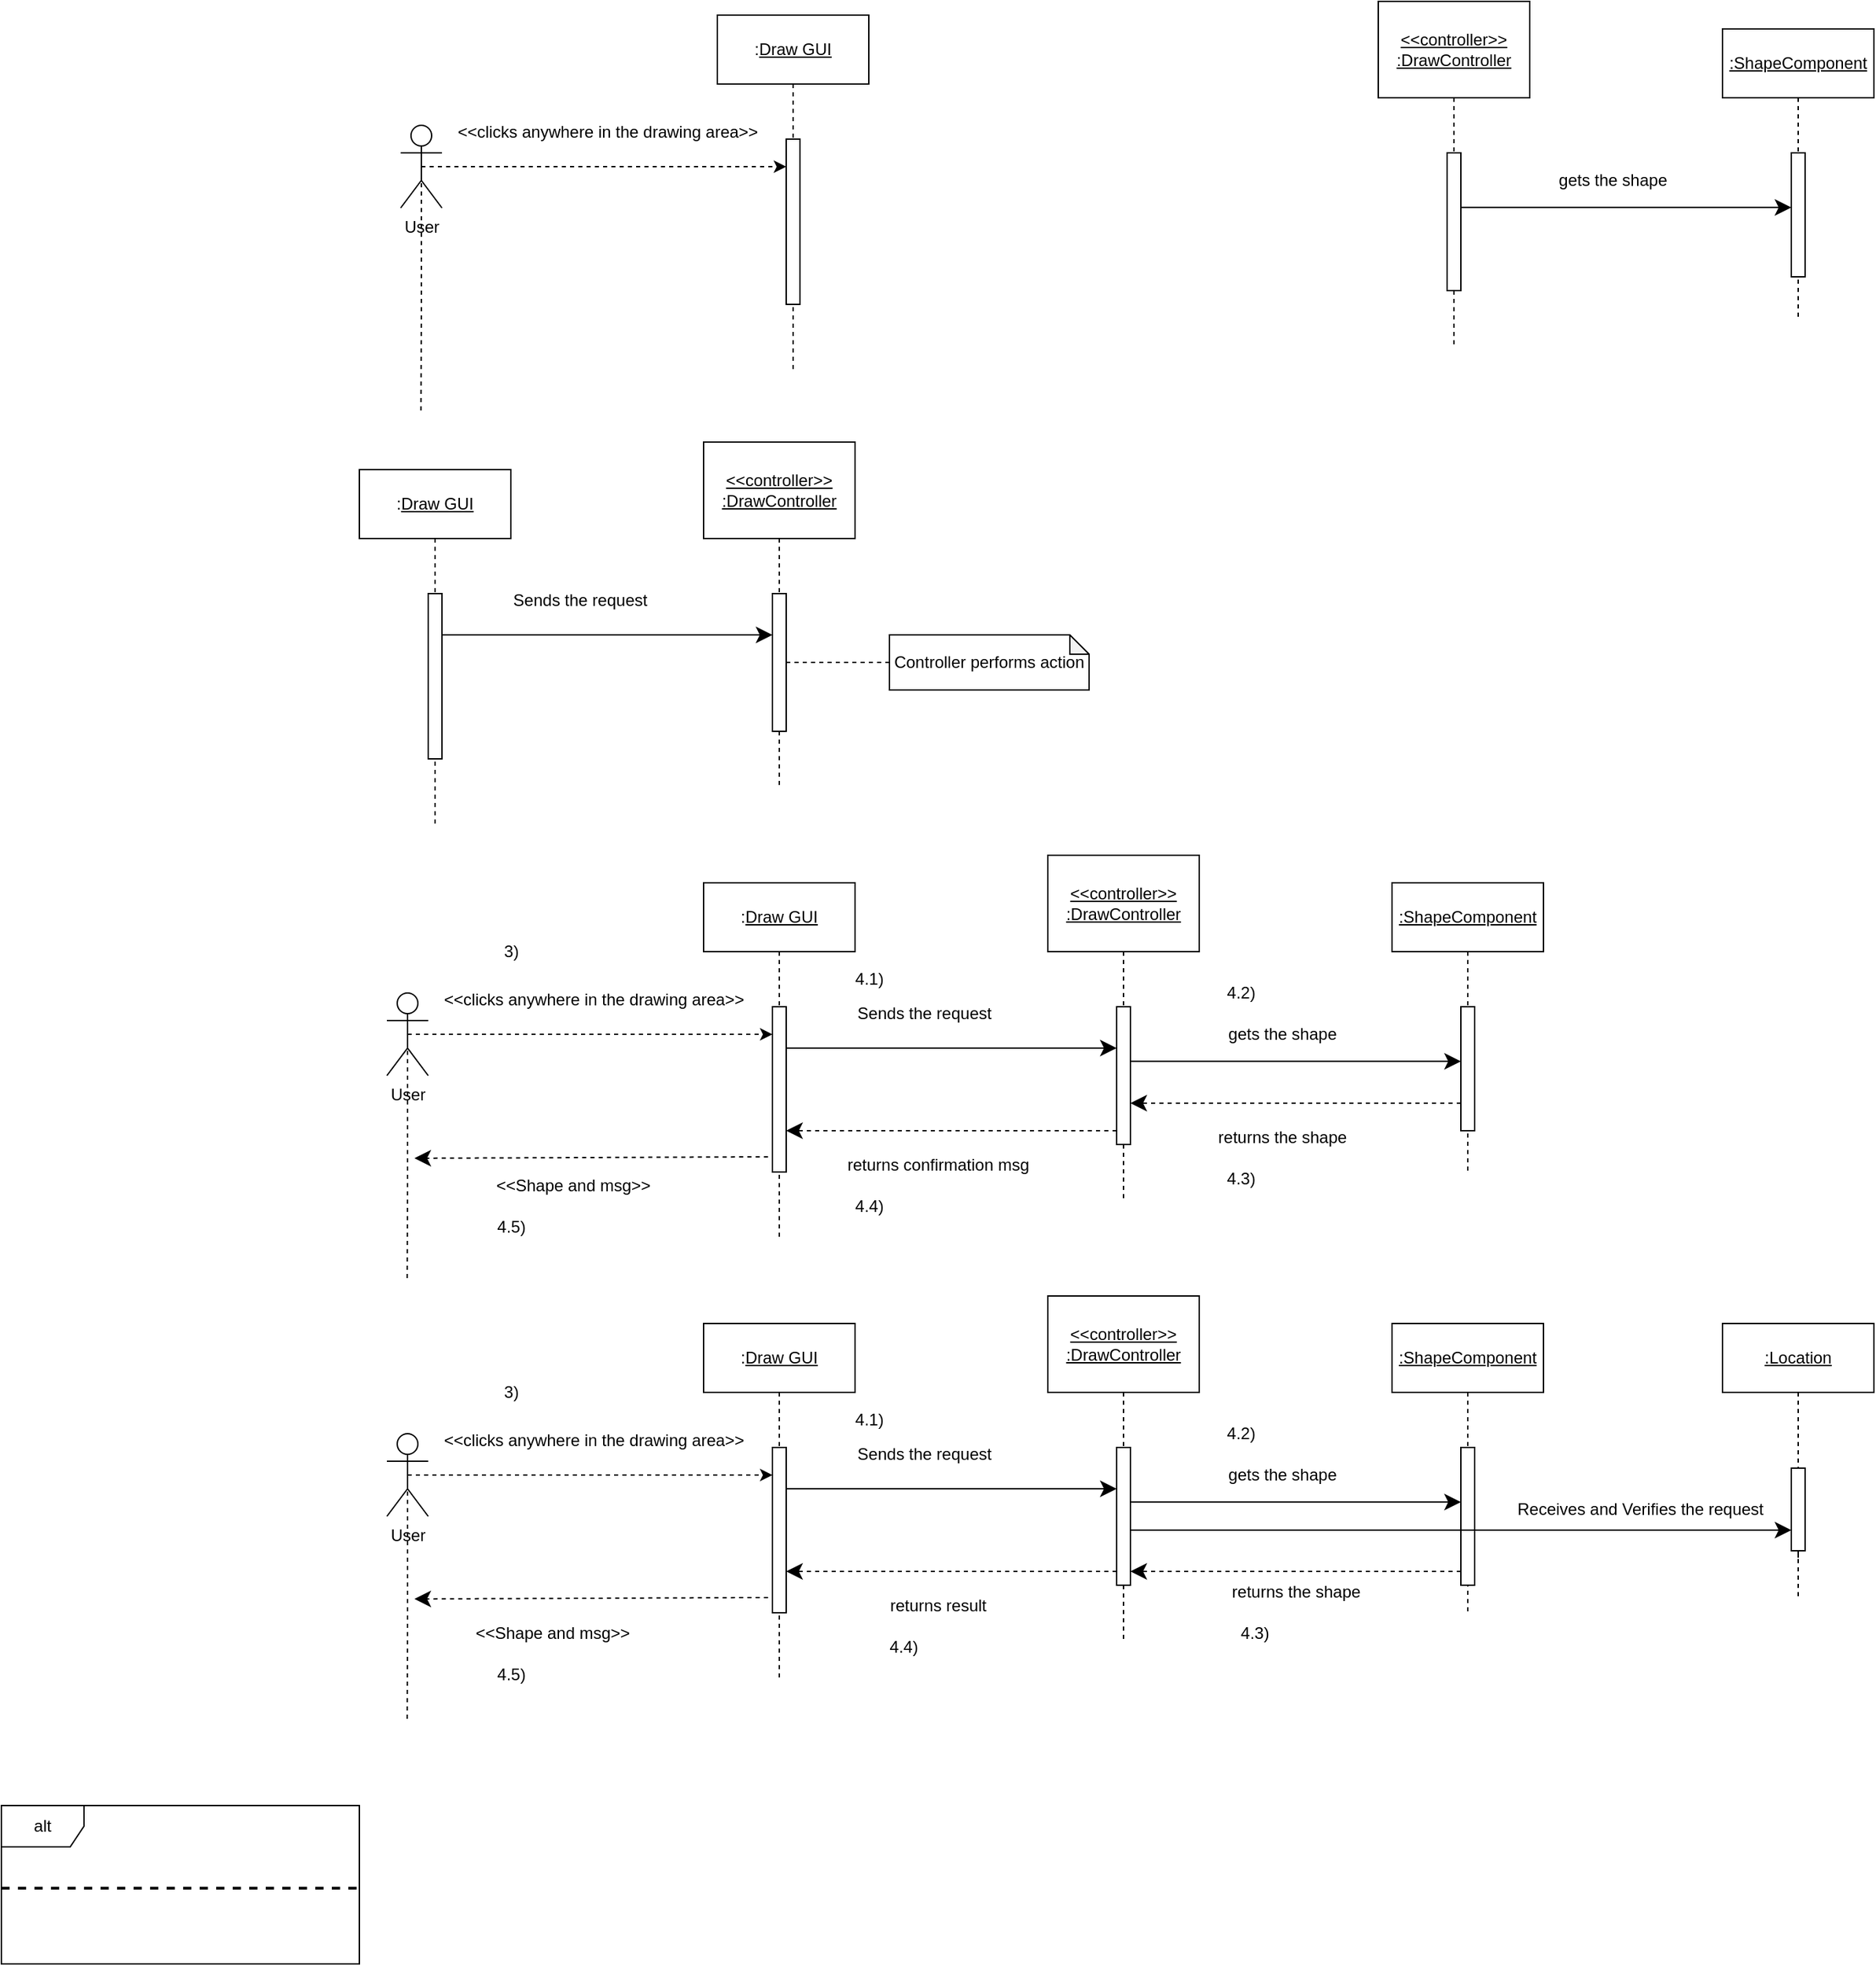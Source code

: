 <mxfile version="21.0.6" type="github">
  <diagram name="Page-1" id="wsJKUjP8j-dlg5KAnwWm">
    <mxGraphModel dx="2092" dy="1765" grid="1" gridSize="10" guides="1" tooltips="1" connect="1" arrows="1" fold="1" page="1" pageScale="1" pageWidth="850" pageHeight="1100" math="0" shadow="0">
      <root>
        <mxCell id="0" />
        <mxCell id="1" parent="0" />
        <mxCell id="RryeAwdu7izT9wX0_0Kk-24" style="edgeStyle=orthogonalEdgeStyle;rounded=0;orthogonalLoop=1;jettySize=auto;html=1;exitX=0.5;exitY=0.5;exitDx=0;exitDy=0;exitPerimeter=0;endArrow=none;endFill=0;dashed=1;" parent="1" source="RryeAwdu7izT9wX0_0Kk-1" edge="1">
          <mxGeometry relative="1" as="geometry">
            <mxPoint x="74.724" y="510" as="targetPoint" />
          </mxGeometry>
        </mxCell>
        <mxCell id="RryeAwdu7izT9wX0_0Kk-18" style="edgeStyle=orthogonalEdgeStyle;rounded=0;orthogonalLoop=1;jettySize=auto;html=1;exitX=0.5;exitY=1;exitDx=0;exitDy=0;endArrow=none;endFill=0;dashed=1;" parent="1" source="RryeAwdu7izT9wX0_0Kk-16" edge="1">
          <mxGeometry relative="1" as="geometry">
            <mxPoint x="845" y="430" as="targetPoint" />
          </mxGeometry>
        </mxCell>
        <mxCell id="RryeAwdu7izT9wX0_0Kk-13" style="edgeStyle=orthogonalEdgeStyle;rounded=0;orthogonalLoop=1;jettySize=auto;html=1;exitX=0.5;exitY=0.5;exitDx=0;exitDy=0;exitPerimeter=0;dashed=1;entryX=0;entryY=0.167;entryDx=0;entryDy=0;entryPerimeter=0;" parent="1" source="RryeAwdu7izT9wX0_0Kk-1" target="RryeAwdu7izT9wX0_0Kk-3" edge="1">
          <mxGeometry relative="1" as="geometry">
            <mxPoint x="330" y="330" as="targetPoint" />
          </mxGeometry>
        </mxCell>
        <mxCell id="RryeAwdu7izT9wX0_0Kk-1" value="User" style="shape=umlActor;verticalLabelPosition=bottom;verticalAlign=top;html=1;fontStyle=0" parent="1" vertex="1">
          <mxGeometry x="60" y="300" width="30" height="60" as="geometry" />
        </mxCell>
        <mxCell id="RryeAwdu7izT9wX0_0Kk-12" style="edgeStyle=orthogonalEdgeStyle;rounded=0;orthogonalLoop=1;jettySize=auto;html=1;exitX=0.5;exitY=1;exitDx=0;exitDy=0;dashed=1;endArrow=none;endFill=0;" parent="1" source="RryeAwdu7izT9wX0_0Kk-2" edge="1">
          <mxGeometry relative="1" as="geometry">
            <mxPoint x="345" y="480" as="targetPoint" />
          </mxGeometry>
        </mxCell>
        <mxCell id="RryeAwdu7izT9wX0_0Kk-2" value=":&lt;u&gt;Draw GUI&lt;/u&gt;" style="html=1;whiteSpace=wrap;" parent="1" vertex="1">
          <mxGeometry x="290" y="220" width="110" height="50" as="geometry" />
        </mxCell>
        <mxCell id="RryeAwdu7izT9wX0_0Kk-3" value="" style="html=1;points=[];perimeter=orthogonalPerimeter;outlineConnect=0;targetShapes=umlLifeline;portConstraint=eastwest;newEdgeStyle={&quot;edgeStyle&quot;:&quot;elbowEdgeStyle&quot;,&quot;elbow&quot;:&quot;vertical&quot;,&quot;curved&quot;:0,&quot;rounded&quot;:0};" parent="1" vertex="1">
          <mxGeometry x="340" y="310" width="10" height="120" as="geometry" />
        </mxCell>
        <mxCell id="RryeAwdu7izT9wX0_0Kk-9" value="" style="html=1;points=[];perimeter=orthogonalPerimeter;outlineConnect=0;targetShapes=umlLifeline;portConstraint=eastwest;newEdgeStyle={&quot;edgeStyle&quot;:&quot;elbowEdgeStyle&quot;,&quot;elbow&quot;:&quot;vertical&quot;,&quot;curved&quot;:0,&quot;rounded&quot;:0};" parent="1" vertex="1">
          <mxGeometry x="840" y="310" width="10" height="90" as="geometry" />
        </mxCell>
        <mxCell id="RryeAwdu7izT9wX0_0Kk-14" value="&amp;lt;&amp;lt;clicks anywhere in the drawing area&amp;gt;&amp;gt;" style="text;html=1;align=center;verticalAlign=middle;resizable=0;points=[];autosize=1;strokeColor=none;fillColor=none;" parent="1" vertex="1">
          <mxGeometry x="90" y="290" width="240" height="30" as="geometry" />
        </mxCell>
        <mxCell id="RryeAwdu7izT9wX0_0Kk-17" style="edgeStyle=orthogonalEdgeStyle;rounded=0;orthogonalLoop=1;jettySize=auto;html=1;exitX=0.5;exitY=1;exitDx=0;exitDy=0;endArrow=none;endFill=0;dashed=1;startArrow=none;" parent="1" source="RryeAwdu7izT9wX0_0Kk-10" edge="1">
          <mxGeometry relative="1" as="geometry">
            <mxPoint x="595" y="450" as="targetPoint" />
          </mxGeometry>
        </mxCell>
        <mxCell id="RryeAwdu7izT9wX0_0Kk-15" value="&lt;div&gt;&lt;u&gt;&amp;lt;&amp;lt;controller&amp;gt;&amp;gt;&lt;/u&gt;&lt;/div&gt;&lt;div&gt;&lt;u&gt;:DrawController&lt;/u&gt;&lt;/div&gt;" style="html=1;whiteSpace=wrap;" parent="1" vertex="1">
          <mxGeometry x="540" y="200" width="110" height="70" as="geometry" />
        </mxCell>
        <mxCell id="RryeAwdu7izT9wX0_0Kk-16" value="&lt;u&gt;:ShapeComponent&lt;/u&gt;" style="html=1;whiteSpace=wrap;" parent="1" vertex="1">
          <mxGeometry x="790" y="220" width="110" height="50" as="geometry" />
        </mxCell>
        <mxCell id="RryeAwdu7izT9wX0_0Kk-19" value="" style="edgeStyle=orthogonalEdgeStyle;rounded=0;orthogonalLoop=1;jettySize=auto;html=1;exitX=0.5;exitY=1;exitDx=0;exitDy=0;endArrow=none;endFill=0;dashed=1;" parent="1" source="RryeAwdu7izT9wX0_0Kk-15" target="RryeAwdu7izT9wX0_0Kk-10" edge="1">
          <mxGeometry relative="1" as="geometry">
            <mxPoint x="594.724" y="530" as="targetPoint" />
            <mxPoint x="595" y="270" as="sourcePoint" />
            <Array as="points">
              <mxPoint x="595" y="320" />
              <mxPoint x="595" y="320" />
            </Array>
          </mxGeometry>
        </mxCell>
        <mxCell id="RryeAwdu7izT9wX0_0Kk-10" value="" style="html=1;points=[];perimeter=orthogonalPerimeter;outlineConnect=0;targetShapes=umlLifeline;portConstraint=eastwest;newEdgeStyle={&quot;edgeStyle&quot;:&quot;elbowEdgeStyle&quot;,&quot;elbow&quot;:&quot;vertical&quot;,&quot;curved&quot;:0,&quot;rounded&quot;:0};" parent="1" vertex="1">
          <mxGeometry x="590" y="310" width="10" height="100" as="geometry" />
        </mxCell>
        <mxCell id="RryeAwdu7izT9wX0_0Kk-20" value="" style="endArrow=classic;endFill=1;endSize=9;html=1;rounded=0;" parent="1" target="RryeAwdu7izT9wX0_0Kk-10" edge="1">
          <mxGeometry width="160" relative="1" as="geometry">
            <mxPoint x="350" y="340" as="sourcePoint" />
            <mxPoint x="580" y="340" as="targetPoint" />
          </mxGeometry>
        </mxCell>
        <mxCell id="RryeAwdu7izT9wX0_0Kk-21" value="" style="endArrow=classic;endFill=1;endSize=9;html=1;rounded=0;" parent="1" edge="1">
          <mxGeometry width="160" relative="1" as="geometry">
            <mxPoint x="600" y="349.66" as="sourcePoint" />
            <mxPoint x="840" y="349.66" as="targetPoint" />
          </mxGeometry>
        </mxCell>
        <mxCell id="RryeAwdu7izT9wX0_0Kk-22" value="" style="endArrow=classic;endFill=1;endSize=9;html=1;rounded=0;dashed=1;" parent="1" edge="1">
          <mxGeometry width="160" relative="1" as="geometry">
            <mxPoint x="840" y="380" as="sourcePoint" />
            <mxPoint x="600" y="380" as="targetPoint" />
          </mxGeometry>
        </mxCell>
        <mxCell id="RryeAwdu7izT9wX0_0Kk-23" value="" style="endArrow=classic;endFill=1;endSize=9;html=1;rounded=0;dashed=1;" parent="1" edge="1">
          <mxGeometry width="160" relative="1" as="geometry">
            <mxPoint x="590" y="400" as="sourcePoint" />
            <mxPoint x="350" y="400" as="targetPoint" />
          </mxGeometry>
        </mxCell>
        <mxCell id="RryeAwdu7izT9wX0_0Kk-25" value="" style="endArrow=classic;endFill=1;endSize=9;html=1;rounded=0;dashed=1;exitX=-0.321;exitY=0.908;exitDx=0;exitDy=0;exitPerimeter=0;" parent="1" source="RryeAwdu7izT9wX0_0Kk-3" edge="1">
          <mxGeometry width="160" relative="1" as="geometry">
            <mxPoint x="330" y="420" as="sourcePoint" />
            <mxPoint x="80" y="420" as="targetPoint" />
          </mxGeometry>
        </mxCell>
        <mxCell id="RryeAwdu7izT9wX0_0Kk-26" value="&amp;lt;&amp;lt;Shape and msg&amp;gt;&amp;gt;" style="text;html=1;align=center;verticalAlign=middle;resizable=0;points=[];autosize=1;strokeColor=none;fillColor=none;" parent="1" vertex="1">
          <mxGeometry x="125" y="425" width="140" height="30" as="geometry" />
        </mxCell>
        <mxCell id="RryeAwdu7izT9wX0_0Kk-27" value="Sends the request" style="text;html=1;align=center;verticalAlign=middle;resizable=0;points=[];autosize=1;strokeColor=none;fillColor=none;" parent="1" vertex="1">
          <mxGeometry x="390" y="300" width="120" height="30" as="geometry" />
        </mxCell>
        <mxCell id="RryeAwdu7izT9wX0_0Kk-28" value="gets the shape" style="text;html=1;align=center;verticalAlign=middle;resizable=0;points=[];autosize=1;strokeColor=none;fillColor=none;" parent="1" vertex="1">
          <mxGeometry x="660" y="315" width="100" height="30" as="geometry" />
        </mxCell>
        <mxCell id="RryeAwdu7izT9wX0_0Kk-29" value="returns the shape" style="text;html=1;align=center;verticalAlign=middle;resizable=0;points=[];autosize=1;strokeColor=none;fillColor=none;" parent="1" vertex="1">
          <mxGeometry x="650" y="390" width="120" height="30" as="geometry" />
        </mxCell>
        <mxCell id="RryeAwdu7izT9wX0_0Kk-30" value="returns confirmation msg" style="text;html=1;align=center;verticalAlign=middle;resizable=0;points=[];autosize=1;strokeColor=none;fillColor=none;" parent="1" vertex="1">
          <mxGeometry x="380" y="410" width="160" height="30" as="geometry" />
        </mxCell>
        <mxCell id="RryeAwdu7izT9wX0_0Kk-31" style="edgeStyle=orthogonalEdgeStyle;rounded=0;orthogonalLoop=1;jettySize=auto;html=1;exitX=0.5;exitY=0.5;exitDx=0;exitDy=0;exitPerimeter=0;endArrow=none;endFill=0;dashed=1;" parent="1" source="RryeAwdu7izT9wX0_0Kk-33" edge="1">
          <mxGeometry relative="1" as="geometry">
            <mxPoint x="84.724" y="-120" as="targetPoint" />
          </mxGeometry>
        </mxCell>
        <mxCell id="RryeAwdu7izT9wX0_0Kk-32" style="edgeStyle=orthogonalEdgeStyle;rounded=0;orthogonalLoop=1;jettySize=auto;html=1;exitX=0.5;exitY=0.5;exitDx=0;exitDy=0;exitPerimeter=0;dashed=1;entryX=0;entryY=0.167;entryDx=0;entryDy=0;entryPerimeter=0;" parent="1" source="RryeAwdu7izT9wX0_0Kk-33" target="RryeAwdu7izT9wX0_0Kk-36" edge="1">
          <mxGeometry relative="1" as="geometry">
            <mxPoint x="340" y="-300" as="targetPoint" />
          </mxGeometry>
        </mxCell>
        <mxCell id="RryeAwdu7izT9wX0_0Kk-33" value="User" style="shape=umlActor;verticalLabelPosition=bottom;verticalAlign=top;html=1;fontStyle=0" parent="1" vertex="1">
          <mxGeometry x="70" y="-330" width="30" height="60" as="geometry" />
        </mxCell>
        <mxCell id="RryeAwdu7izT9wX0_0Kk-34" style="edgeStyle=orthogonalEdgeStyle;rounded=0;orthogonalLoop=1;jettySize=auto;html=1;exitX=0.5;exitY=1;exitDx=0;exitDy=0;dashed=1;endArrow=none;endFill=0;" parent="1" source="RryeAwdu7izT9wX0_0Kk-35" edge="1">
          <mxGeometry relative="1" as="geometry">
            <mxPoint x="355" y="-150" as="targetPoint" />
          </mxGeometry>
        </mxCell>
        <mxCell id="RryeAwdu7izT9wX0_0Kk-35" value=":&lt;u&gt;Draw GUI&lt;/u&gt;" style="html=1;whiteSpace=wrap;" parent="1" vertex="1">
          <mxGeometry x="300" y="-410" width="110" height="50" as="geometry" />
        </mxCell>
        <mxCell id="RryeAwdu7izT9wX0_0Kk-36" value="" style="html=1;points=[];perimeter=orthogonalPerimeter;outlineConnect=0;targetShapes=umlLifeline;portConstraint=eastwest;newEdgeStyle={&quot;edgeStyle&quot;:&quot;elbowEdgeStyle&quot;,&quot;elbow&quot;:&quot;vertical&quot;,&quot;curved&quot;:0,&quot;rounded&quot;:0};" parent="1" vertex="1">
          <mxGeometry x="350" y="-320" width="10" height="120" as="geometry" />
        </mxCell>
        <mxCell id="RryeAwdu7izT9wX0_0Kk-37" value="&amp;lt;&amp;lt;clicks anywhere in the drawing area&amp;gt;&amp;gt;" style="text;html=1;align=center;verticalAlign=middle;resizable=0;points=[];autosize=1;strokeColor=none;fillColor=none;" parent="1" vertex="1">
          <mxGeometry x="100" y="-340" width="240" height="30" as="geometry" />
        </mxCell>
        <mxCell id="RryeAwdu7izT9wX0_0Kk-40" style="edgeStyle=orthogonalEdgeStyle;rounded=0;orthogonalLoop=1;jettySize=auto;html=1;exitX=0.5;exitY=1;exitDx=0;exitDy=0;dashed=1;endArrow=none;endFill=0;" parent="1" source="RryeAwdu7izT9wX0_0Kk-41" edge="1">
          <mxGeometry relative="1" as="geometry">
            <mxPoint x="95" y="180" as="targetPoint" />
          </mxGeometry>
        </mxCell>
        <mxCell id="RryeAwdu7izT9wX0_0Kk-41" value=":&lt;u&gt;Draw GUI&lt;/u&gt;" style="html=1;whiteSpace=wrap;" parent="1" vertex="1">
          <mxGeometry x="40" y="-80" width="110" height="50" as="geometry" />
        </mxCell>
        <mxCell id="RryeAwdu7izT9wX0_0Kk-42" value="" style="html=1;points=[];perimeter=orthogonalPerimeter;outlineConnect=0;targetShapes=umlLifeline;portConstraint=eastwest;newEdgeStyle={&quot;edgeStyle&quot;:&quot;elbowEdgeStyle&quot;,&quot;elbow&quot;:&quot;vertical&quot;,&quot;curved&quot;:0,&quot;rounded&quot;:0};" parent="1" vertex="1">
          <mxGeometry x="90" y="10" width="10" height="120" as="geometry" />
        </mxCell>
        <mxCell id="RryeAwdu7izT9wX0_0Kk-43" style="edgeStyle=orthogonalEdgeStyle;rounded=0;orthogonalLoop=1;jettySize=auto;html=1;exitX=0.5;exitY=1;exitDx=0;exitDy=0;endArrow=none;endFill=0;dashed=1;startArrow=none;" parent="1" source="RryeAwdu7izT9wX0_0Kk-46" edge="1">
          <mxGeometry relative="1" as="geometry">
            <mxPoint x="345" y="150" as="targetPoint" />
          </mxGeometry>
        </mxCell>
        <mxCell id="RryeAwdu7izT9wX0_0Kk-44" value="&lt;div&gt;&lt;u&gt;&amp;lt;&amp;lt;controller&amp;gt;&amp;gt;&lt;/u&gt;&lt;/div&gt;&lt;div&gt;&lt;u&gt;:DrawController&lt;/u&gt;&lt;/div&gt;" style="html=1;whiteSpace=wrap;" parent="1" vertex="1">
          <mxGeometry x="290" y="-100" width="110" height="70" as="geometry" />
        </mxCell>
        <mxCell id="RryeAwdu7izT9wX0_0Kk-45" value="" style="edgeStyle=orthogonalEdgeStyle;rounded=0;orthogonalLoop=1;jettySize=auto;html=1;exitX=0.5;exitY=1;exitDx=0;exitDy=0;endArrow=none;endFill=0;dashed=1;" parent="1" source="RryeAwdu7izT9wX0_0Kk-44" target="RryeAwdu7izT9wX0_0Kk-46" edge="1">
          <mxGeometry relative="1" as="geometry">
            <mxPoint x="344.724" y="230" as="targetPoint" />
            <mxPoint x="345" y="-30" as="sourcePoint" />
            <Array as="points">
              <mxPoint x="345" y="20" />
              <mxPoint x="345" y="20" />
            </Array>
          </mxGeometry>
        </mxCell>
        <mxCell id="RryeAwdu7izT9wX0_0Kk-46" value="" style="html=1;points=[];perimeter=orthogonalPerimeter;outlineConnect=0;targetShapes=umlLifeline;portConstraint=eastwest;newEdgeStyle={&quot;edgeStyle&quot;:&quot;elbowEdgeStyle&quot;,&quot;elbow&quot;:&quot;vertical&quot;,&quot;curved&quot;:0,&quot;rounded&quot;:0};" parent="1" vertex="1">
          <mxGeometry x="340" y="10" width="10" height="100" as="geometry" />
        </mxCell>
        <mxCell id="RryeAwdu7izT9wX0_0Kk-47" value="" style="endArrow=classic;endFill=1;endSize=9;html=1;rounded=0;" parent="1" target="RryeAwdu7izT9wX0_0Kk-46" edge="1">
          <mxGeometry width="160" relative="1" as="geometry">
            <mxPoint x="100" y="40" as="sourcePoint" />
            <mxPoint x="330" y="40" as="targetPoint" />
          </mxGeometry>
        </mxCell>
        <mxCell id="RryeAwdu7izT9wX0_0Kk-49" value="Sends the request" style="text;html=1;align=center;verticalAlign=middle;resizable=0;points=[];autosize=1;strokeColor=none;fillColor=none;" parent="1" vertex="1">
          <mxGeometry x="140" width="120" height="30" as="geometry" />
        </mxCell>
        <mxCell id="RryeAwdu7izT9wX0_0Kk-52" style="edgeStyle=orthogonalEdgeStyle;rounded=0;orthogonalLoop=1;jettySize=auto;html=1;exitX=0;exitY=0.5;exitDx=0;exitDy=0;exitPerimeter=0;dashed=1;endArrow=none;endFill=0;" parent="1" source="RryeAwdu7izT9wX0_0Kk-51" target="RryeAwdu7izT9wX0_0Kk-46" edge="1">
          <mxGeometry relative="1" as="geometry" />
        </mxCell>
        <mxCell id="RryeAwdu7izT9wX0_0Kk-51" value="Controller performs action" style="shape=note;whiteSpace=wrap;html=1;backgroundOutline=1;darkOpacity=0.05;size=14;" parent="1" vertex="1">
          <mxGeometry x="425" y="40" width="145" height="40" as="geometry" />
        </mxCell>
        <mxCell id="r_VYVjSOU9-9LMy6m4NT-1" style="edgeStyle=orthogonalEdgeStyle;rounded=0;orthogonalLoop=1;jettySize=auto;html=1;exitX=0.5;exitY=1;exitDx=0;exitDy=0;endArrow=none;endFill=0;dashed=1;" edge="1" parent="1" source="r_VYVjSOU9-9LMy6m4NT-5">
          <mxGeometry relative="1" as="geometry">
            <mxPoint x="1085" y="-190" as="targetPoint" />
          </mxGeometry>
        </mxCell>
        <mxCell id="r_VYVjSOU9-9LMy6m4NT-2" value="" style="html=1;points=[];perimeter=orthogonalPerimeter;outlineConnect=0;targetShapes=umlLifeline;portConstraint=eastwest;newEdgeStyle={&quot;edgeStyle&quot;:&quot;elbowEdgeStyle&quot;,&quot;elbow&quot;:&quot;vertical&quot;,&quot;curved&quot;:0,&quot;rounded&quot;:0};" vertex="1" parent="1">
          <mxGeometry x="1080" y="-310" width="10" height="90" as="geometry" />
        </mxCell>
        <mxCell id="r_VYVjSOU9-9LMy6m4NT-3" style="edgeStyle=orthogonalEdgeStyle;rounded=0;orthogonalLoop=1;jettySize=auto;html=1;exitX=0.5;exitY=1;exitDx=0;exitDy=0;endArrow=none;endFill=0;dashed=1;startArrow=none;" edge="1" parent="1" source="r_VYVjSOU9-9LMy6m4NT-7">
          <mxGeometry relative="1" as="geometry">
            <mxPoint x="835" y="-170" as="targetPoint" />
          </mxGeometry>
        </mxCell>
        <mxCell id="r_VYVjSOU9-9LMy6m4NT-4" value="&lt;div&gt;&lt;u&gt;&amp;lt;&amp;lt;controller&amp;gt;&amp;gt;&lt;/u&gt;&lt;/div&gt;&lt;div&gt;&lt;u&gt;:DrawController&lt;/u&gt;&lt;/div&gt;" style="html=1;whiteSpace=wrap;" vertex="1" parent="1">
          <mxGeometry x="780" y="-420" width="110" height="70" as="geometry" />
        </mxCell>
        <mxCell id="r_VYVjSOU9-9LMy6m4NT-5" value="&lt;u&gt;:ShapeComponent&lt;/u&gt;" style="html=1;whiteSpace=wrap;" vertex="1" parent="1">
          <mxGeometry x="1030" y="-400" width="110" height="50" as="geometry" />
        </mxCell>
        <mxCell id="r_VYVjSOU9-9LMy6m4NT-6" value="" style="edgeStyle=orthogonalEdgeStyle;rounded=0;orthogonalLoop=1;jettySize=auto;html=1;exitX=0.5;exitY=1;exitDx=0;exitDy=0;endArrow=none;endFill=0;dashed=1;" edge="1" parent="1" source="r_VYVjSOU9-9LMy6m4NT-4" target="r_VYVjSOU9-9LMy6m4NT-7">
          <mxGeometry relative="1" as="geometry">
            <mxPoint x="834.724" y="-90" as="targetPoint" />
            <mxPoint x="835" y="-350" as="sourcePoint" />
            <Array as="points">
              <mxPoint x="835" y="-300" />
              <mxPoint x="835" y="-300" />
            </Array>
          </mxGeometry>
        </mxCell>
        <mxCell id="r_VYVjSOU9-9LMy6m4NT-7" value="" style="html=1;points=[];perimeter=orthogonalPerimeter;outlineConnect=0;targetShapes=umlLifeline;portConstraint=eastwest;newEdgeStyle={&quot;edgeStyle&quot;:&quot;elbowEdgeStyle&quot;,&quot;elbow&quot;:&quot;vertical&quot;,&quot;curved&quot;:0,&quot;rounded&quot;:0};" vertex="1" parent="1">
          <mxGeometry x="830" y="-310" width="10" height="100" as="geometry" />
        </mxCell>
        <mxCell id="r_VYVjSOU9-9LMy6m4NT-8" value="" style="endArrow=classic;endFill=1;endSize=9;html=1;rounded=0;" edge="1" parent="1">
          <mxGeometry width="160" relative="1" as="geometry">
            <mxPoint x="840" y="-270.34" as="sourcePoint" />
            <mxPoint x="1080" y="-270.34" as="targetPoint" />
          </mxGeometry>
        </mxCell>
        <mxCell id="r_VYVjSOU9-9LMy6m4NT-10" value="gets the shape" style="text;html=1;align=center;verticalAlign=middle;resizable=0;points=[];autosize=1;strokeColor=none;fillColor=none;" vertex="1" parent="1">
          <mxGeometry x="900" y="-305" width="100" height="30" as="geometry" />
        </mxCell>
        <mxCell id="r_VYVjSOU9-9LMy6m4NT-14" value="3)" style="text;html=1;align=center;verticalAlign=middle;resizable=0;points=[];autosize=1;strokeColor=none;fillColor=none;" vertex="1" parent="1">
          <mxGeometry x="135" y="255" width="30" height="30" as="geometry" />
        </mxCell>
        <mxCell id="r_VYVjSOU9-9LMy6m4NT-15" value="4.1)" style="text;html=1;align=center;verticalAlign=middle;resizable=0;points=[];autosize=1;strokeColor=none;fillColor=none;" vertex="1" parent="1">
          <mxGeometry x="390" y="275" width="40" height="30" as="geometry" />
        </mxCell>
        <mxCell id="r_VYVjSOU9-9LMy6m4NT-16" value="4.2)" style="text;html=1;align=center;verticalAlign=middle;resizable=0;points=[];autosize=1;strokeColor=none;fillColor=none;" vertex="1" parent="1">
          <mxGeometry x="660" y="285" width="40" height="30" as="geometry" />
        </mxCell>
        <mxCell id="r_VYVjSOU9-9LMy6m4NT-17" value="4.3)" style="text;html=1;align=center;verticalAlign=middle;resizable=0;points=[];autosize=1;strokeColor=none;fillColor=none;" vertex="1" parent="1">
          <mxGeometry x="660" y="420" width="40" height="30" as="geometry" />
        </mxCell>
        <mxCell id="r_VYVjSOU9-9LMy6m4NT-18" value="4.4)" style="text;html=1;align=center;verticalAlign=middle;resizable=0;points=[];autosize=1;strokeColor=none;fillColor=none;" vertex="1" parent="1">
          <mxGeometry x="390" y="440" width="40" height="30" as="geometry" />
        </mxCell>
        <mxCell id="r_VYVjSOU9-9LMy6m4NT-19" value="4.5)" style="text;html=1;align=center;verticalAlign=middle;resizable=0;points=[];autosize=1;strokeColor=none;fillColor=none;" vertex="1" parent="1">
          <mxGeometry x="130" y="455" width="40" height="30" as="geometry" />
        </mxCell>
        <mxCell id="r_VYVjSOU9-9LMy6m4NT-20" style="edgeStyle=orthogonalEdgeStyle;rounded=0;orthogonalLoop=1;jettySize=auto;html=1;exitX=0.5;exitY=0.5;exitDx=0;exitDy=0;exitPerimeter=0;endArrow=none;endFill=0;dashed=1;" edge="1" parent="1" source="r_VYVjSOU9-9LMy6m4NT-23">
          <mxGeometry relative="1" as="geometry">
            <mxPoint x="74.724" y="830" as="targetPoint" />
          </mxGeometry>
        </mxCell>
        <mxCell id="r_VYVjSOU9-9LMy6m4NT-21" style="edgeStyle=orthogonalEdgeStyle;rounded=0;orthogonalLoop=1;jettySize=auto;html=1;exitX=0.5;exitY=1;exitDx=0;exitDy=0;endArrow=none;endFill=0;dashed=1;" edge="1" parent="1" source="r_VYVjSOU9-9LMy6m4NT-31">
          <mxGeometry relative="1" as="geometry">
            <mxPoint x="845" y="750" as="targetPoint" />
          </mxGeometry>
        </mxCell>
        <mxCell id="r_VYVjSOU9-9LMy6m4NT-22" style="edgeStyle=orthogonalEdgeStyle;rounded=0;orthogonalLoop=1;jettySize=auto;html=1;exitX=0.5;exitY=0.5;exitDx=0;exitDy=0;exitPerimeter=0;dashed=1;entryX=0;entryY=0.167;entryDx=0;entryDy=0;entryPerimeter=0;" edge="1" parent="1" source="r_VYVjSOU9-9LMy6m4NT-23" target="r_VYVjSOU9-9LMy6m4NT-26">
          <mxGeometry relative="1" as="geometry">
            <mxPoint x="330" y="650" as="targetPoint" />
          </mxGeometry>
        </mxCell>
        <mxCell id="r_VYVjSOU9-9LMy6m4NT-23" value="User" style="shape=umlActor;verticalLabelPosition=bottom;verticalAlign=top;html=1;fontStyle=0" vertex="1" parent="1">
          <mxGeometry x="60" y="620" width="30" height="60" as="geometry" />
        </mxCell>
        <mxCell id="r_VYVjSOU9-9LMy6m4NT-24" style="edgeStyle=orthogonalEdgeStyle;rounded=0;orthogonalLoop=1;jettySize=auto;html=1;exitX=0.5;exitY=1;exitDx=0;exitDy=0;dashed=1;endArrow=none;endFill=0;" edge="1" parent="1" source="r_VYVjSOU9-9LMy6m4NT-25">
          <mxGeometry relative="1" as="geometry">
            <mxPoint x="345" y="800" as="targetPoint" />
          </mxGeometry>
        </mxCell>
        <mxCell id="r_VYVjSOU9-9LMy6m4NT-25" value=":&lt;u&gt;Draw GUI&lt;/u&gt;" style="html=1;whiteSpace=wrap;" vertex="1" parent="1">
          <mxGeometry x="290" y="540" width="110" height="50" as="geometry" />
        </mxCell>
        <mxCell id="r_VYVjSOU9-9LMy6m4NT-26" value="" style="html=1;points=[];perimeter=orthogonalPerimeter;outlineConnect=0;targetShapes=umlLifeline;portConstraint=eastwest;newEdgeStyle={&quot;edgeStyle&quot;:&quot;elbowEdgeStyle&quot;,&quot;elbow&quot;:&quot;vertical&quot;,&quot;curved&quot;:0,&quot;rounded&quot;:0};" vertex="1" parent="1">
          <mxGeometry x="340" y="630" width="10" height="120" as="geometry" />
        </mxCell>
        <mxCell id="r_VYVjSOU9-9LMy6m4NT-27" value="" style="html=1;points=[];perimeter=orthogonalPerimeter;outlineConnect=0;targetShapes=umlLifeline;portConstraint=eastwest;newEdgeStyle={&quot;edgeStyle&quot;:&quot;elbowEdgeStyle&quot;,&quot;elbow&quot;:&quot;vertical&quot;,&quot;curved&quot;:0,&quot;rounded&quot;:0};" vertex="1" parent="1">
          <mxGeometry x="840" y="630" width="10" height="100" as="geometry" />
        </mxCell>
        <mxCell id="r_VYVjSOU9-9LMy6m4NT-28" value="&amp;lt;&amp;lt;clicks anywhere in the drawing area&amp;gt;&amp;gt;" style="text;html=1;align=center;verticalAlign=middle;resizable=0;points=[];autosize=1;strokeColor=none;fillColor=none;" vertex="1" parent="1">
          <mxGeometry x="90" y="610" width="240" height="30" as="geometry" />
        </mxCell>
        <mxCell id="r_VYVjSOU9-9LMy6m4NT-29" style="edgeStyle=orthogonalEdgeStyle;rounded=0;orthogonalLoop=1;jettySize=auto;html=1;exitX=0.5;exitY=1;exitDx=0;exitDy=0;endArrow=none;endFill=0;dashed=1;startArrow=none;" edge="1" parent="1" source="r_VYVjSOU9-9LMy6m4NT-33">
          <mxGeometry relative="1" as="geometry">
            <mxPoint x="595" y="770" as="targetPoint" />
          </mxGeometry>
        </mxCell>
        <mxCell id="r_VYVjSOU9-9LMy6m4NT-30" value="&lt;div&gt;&lt;u&gt;&amp;lt;&amp;lt;controller&amp;gt;&amp;gt;&lt;/u&gt;&lt;/div&gt;&lt;div&gt;&lt;u&gt;:DrawController&lt;/u&gt;&lt;/div&gt;" style="html=1;whiteSpace=wrap;" vertex="1" parent="1">
          <mxGeometry x="540" y="520" width="110" height="70" as="geometry" />
        </mxCell>
        <mxCell id="r_VYVjSOU9-9LMy6m4NT-31" value="&lt;u&gt;:ShapeComponent&lt;/u&gt;" style="html=1;whiteSpace=wrap;" vertex="1" parent="1">
          <mxGeometry x="790" y="540" width="110" height="50" as="geometry" />
        </mxCell>
        <mxCell id="r_VYVjSOU9-9LMy6m4NT-32" value="" style="edgeStyle=orthogonalEdgeStyle;rounded=0;orthogonalLoop=1;jettySize=auto;html=1;exitX=0.5;exitY=1;exitDx=0;exitDy=0;endArrow=none;endFill=0;dashed=1;" edge="1" parent="1" source="r_VYVjSOU9-9LMy6m4NT-30" target="r_VYVjSOU9-9LMy6m4NT-33">
          <mxGeometry relative="1" as="geometry">
            <mxPoint x="594.724" y="850" as="targetPoint" />
            <mxPoint x="595" y="590" as="sourcePoint" />
            <Array as="points">
              <mxPoint x="595" y="640" />
              <mxPoint x="595" y="640" />
            </Array>
          </mxGeometry>
        </mxCell>
        <mxCell id="r_VYVjSOU9-9LMy6m4NT-33" value="" style="html=1;points=[];perimeter=orthogonalPerimeter;outlineConnect=0;targetShapes=umlLifeline;portConstraint=eastwest;newEdgeStyle={&quot;edgeStyle&quot;:&quot;elbowEdgeStyle&quot;,&quot;elbow&quot;:&quot;vertical&quot;,&quot;curved&quot;:0,&quot;rounded&quot;:0};" vertex="1" parent="1">
          <mxGeometry x="590" y="630" width="10" height="100" as="geometry" />
        </mxCell>
        <mxCell id="r_VYVjSOU9-9LMy6m4NT-34" value="" style="endArrow=classic;endFill=1;endSize=9;html=1;rounded=0;" edge="1" parent="1" target="r_VYVjSOU9-9LMy6m4NT-33">
          <mxGeometry width="160" relative="1" as="geometry">
            <mxPoint x="350" y="660" as="sourcePoint" />
            <mxPoint x="580" y="660" as="targetPoint" />
          </mxGeometry>
        </mxCell>
        <mxCell id="r_VYVjSOU9-9LMy6m4NT-35" value="" style="endArrow=classic;endFill=1;endSize=9;html=1;rounded=0;" edge="1" parent="1">
          <mxGeometry width="160" relative="1" as="geometry">
            <mxPoint x="600" y="669.66" as="sourcePoint" />
            <mxPoint x="840" y="669.66" as="targetPoint" />
          </mxGeometry>
        </mxCell>
        <mxCell id="r_VYVjSOU9-9LMy6m4NT-36" value="" style="endArrow=classic;endFill=1;endSize=9;html=1;rounded=0;dashed=1;" edge="1" parent="1">
          <mxGeometry width="160" relative="1" as="geometry">
            <mxPoint x="840" y="720" as="sourcePoint" />
            <mxPoint x="600" y="720" as="targetPoint" />
          </mxGeometry>
        </mxCell>
        <mxCell id="r_VYVjSOU9-9LMy6m4NT-37" value="" style="endArrow=classic;endFill=1;endSize=9;html=1;rounded=0;dashed=1;" edge="1" parent="1">
          <mxGeometry width="160" relative="1" as="geometry">
            <mxPoint x="590" y="720" as="sourcePoint" />
            <mxPoint x="350" y="720" as="targetPoint" />
          </mxGeometry>
        </mxCell>
        <mxCell id="r_VYVjSOU9-9LMy6m4NT-38" value="" style="endArrow=classic;endFill=1;endSize=9;html=1;rounded=0;dashed=1;exitX=-0.321;exitY=0.908;exitDx=0;exitDy=0;exitPerimeter=0;" edge="1" parent="1" source="r_VYVjSOU9-9LMy6m4NT-26">
          <mxGeometry width="160" relative="1" as="geometry">
            <mxPoint x="330" y="740" as="sourcePoint" />
            <mxPoint x="80" y="740" as="targetPoint" />
          </mxGeometry>
        </mxCell>
        <mxCell id="r_VYVjSOU9-9LMy6m4NT-39" value="&amp;lt;&amp;lt;Shape and msg&amp;gt;&amp;gt;" style="text;html=1;align=center;verticalAlign=middle;resizable=0;points=[];autosize=1;strokeColor=none;fillColor=none;" vertex="1" parent="1">
          <mxGeometry x="110" y="750" width="140" height="30" as="geometry" />
        </mxCell>
        <mxCell id="r_VYVjSOU9-9LMy6m4NT-40" value="Sends the request" style="text;html=1;align=center;verticalAlign=middle;resizable=0;points=[];autosize=1;strokeColor=none;fillColor=none;" vertex="1" parent="1">
          <mxGeometry x="390" y="620" width="120" height="30" as="geometry" />
        </mxCell>
        <mxCell id="r_VYVjSOU9-9LMy6m4NT-41" value="gets the shape" style="text;html=1;align=center;verticalAlign=middle;resizable=0;points=[];autosize=1;strokeColor=none;fillColor=none;" vertex="1" parent="1">
          <mxGeometry x="660" y="635" width="100" height="30" as="geometry" />
        </mxCell>
        <mxCell id="r_VYVjSOU9-9LMy6m4NT-42" value="returns the shape" style="text;html=1;align=center;verticalAlign=middle;resizable=0;points=[];autosize=1;strokeColor=none;fillColor=none;" vertex="1" parent="1">
          <mxGeometry x="660" y="720" width="120" height="30" as="geometry" />
        </mxCell>
        <mxCell id="r_VYVjSOU9-9LMy6m4NT-43" value="returns result" style="text;html=1;align=center;verticalAlign=middle;resizable=0;points=[];autosize=1;strokeColor=none;fillColor=none;" vertex="1" parent="1">
          <mxGeometry x="415" y="730" width="90" height="30" as="geometry" />
        </mxCell>
        <mxCell id="r_VYVjSOU9-9LMy6m4NT-44" value="3)" style="text;html=1;align=center;verticalAlign=middle;resizable=0;points=[];autosize=1;strokeColor=none;fillColor=none;" vertex="1" parent="1">
          <mxGeometry x="135" y="575" width="30" height="30" as="geometry" />
        </mxCell>
        <mxCell id="r_VYVjSOU9-9LMy6m4NT-45" value="4.1)" style="text;html=1;align=center;verticalAlign=middle;resizable=0;points=[];autosize=1;strokeColor=none;fillColor=none;" vertex="1" parent="1">
          <mxGeometry x="390" y="595" width="40" height="30" as="geometry" />
        </mxCell>
        <mxCell id="r_VYVjSOU9-9LMy6m4NT-46" value="4.2)" style="text;html=1;align=center;verticalAlign=middle;resizable=0;points=[];autosize=1;strokeColor=none;fillColor=none;" vertex="1" parent="1">
          <mxGeometry x="660" y="605" width="40" height="30" as="geometry" />
        </mxCell>
        <mxCell id="r_VYVjSOU9-9LMy6m4NT-47" value="4.3)" style="text;html=1;align=center;verticalAlign=middle;resizable=0;points=[];autosize=1;strokeColor=none;fillColor=none;" vertex="1" parent="1">
          <mxGeometry x="670" y="750" width="40" height="30" as="geometry" />
        </mxCell>
        <mxCell id="r_VYVjSOU9-9LMy6m4NT-48" value="4.4)" style="text;html=1;align=center;verticalAlign=middle;resizable=0;points=[];autosize=1;strokeColor=none;fillColor=none;" vertex="1" parent="1">
          <mxGeometry x="415" y="760" width="40" height="30" as="geometry" />
        </mxCell>
        <mxCell id="r_VYVjSOU9-9LMy6m4NT-49" value="4.5)" style="text;html=1;align=center;verticalAlign=middle;resizable=0;points=[];autosize=1;strokeColor=none;fillColor=none;" vertex="1" parent="1">
          <mxGeometry x="130" y="780" width="40" height="30" as="geometry" />
        </mxCell>
        <mxCell id="r_VYVjSOU9-9LMy6m4NT-52" style="edgeStyle=orthogonalEdgeStyle;rounded=0;orthogonalLoop=1;jettySize=auto;html=1;exitX=0.5;exitY=1;exitDx=0;exitDy=0;dashed=1;endArrow=none;endFill=0;startArrow=none;" edge="1" parent="1" source="r_VYVjSOU9-9LMy6m4NT-53">
          <mxGeometry relative="1" as="geometry">
            <mxPoint x="1085" y="740" as="targetPoint" />
          </mxGeometry>
        </mxCell>
        <mxCell id="r_VYVjSOU9-9LMy6m4NT-51" value="&lt;u&gt;:Location&lt;/u&gt;" style="html=1;whiteSpace=wrap;" vertex="1" parent="1">
          <mxGeometry x="1030" y="540" width="110" height="50" as="geometry" />
        </mxCell>
        <mxCell id="r_VYVjSOU9-9LMy6m4NT-54" value="" style="edgeStyle=orthogonalEdgeStyle;rounded=0;orthogonalLoop=1;jettySize=auto;html=1;exitX=0.5;exitY=1;exitDx=0;exitDy=0;dashed=1;endArrow=none;endFill=0;" edge="1" parent="1" source="r_VYVjSOU9-9LMy6m4NT-51" target="r_VYVjSOU9-9LMy6m4NT-53">
          <mxGeometry relative="1" as="geometry">
            <mxPoint x="1085" y="740" as="targetPoint" />
            <mxPoint x="1085" y="590" as="sourcePoint" />
            <Array as="points">
              <mxPoint x="1085" y="710" />
            </Array>
          </mxGeometry>
        </mxCell>
        <mxCell id="r_VYVjSOU9-9LMy6m4NT-53" value="" style="html=1;points=[];perimeter=orthogonalPerimeter;outlineConnect=0;targetShapes=umlLifeline;portConstraint=eastwest;newEdgeStyle={&quot;edgeStyle&quot;:&quot;elbowEdgeStyle&quot;,&quot;elbow&quot;:&quot;vertical&quot;,&quot;curved&quot;:0,&quot;rounded&quot;:0};" vertex="1" parent="1">
          <mxGeometry x="1080" y="645" width="10" height="60" as="geometry" />
        </mxCell>
        <mxCell id="r_VYVjSOU9-9LMy6m4NT-55" value="" style="endArrow=classic;endFill=1;endSize=9;html=1;rounded=0;" edge="1" parent="1" target="r_VYVjSOU9-9LMy6m4NT-53">
          <mxGeometry width="160" relative="1" as="geometry">
            <mxPoint x="600" y="690.0" as="sourcePoint" />
            <mxPoint x="840" y="690.0" as="targetPoint" />
          </mxGeometry>
        </mxCell>
        <mxCell id="r_VYVjSOU9-9LMy6m4NT-56" value="Receives and Verifies the request" style="text;html=1;align=center;verticalAlign=middle;resizable=0;points=[];autosize=1;strokeColor=none;fillColor=none;" vertex="1" parent="1">
          <mxGeometry x="870" y="660" width="200" height="30" as="geometry" />
        </mxCell>
        <mxCell id="r_VYVjSOU9-9LMy6m4NT-58" value="alt" style="shape=umlFrame;whiteSpace=wrap;html=1;pointerEvents=0;" vertex="1" parent="1">
          <mxGeometry x="-220" y="890" width="260" height="115" as="geometry" />
        </mxCell>
        <mxCell id="r_VYVjSOU9-9LMy6m4NT-59" value="" style="endArrow=none;dashed=1;endFill=0;endSize=12;html=1;rounded=0;strokeWidth=2;entryX=1;entryY=0.522;entryDx=0;entryDy=0;entryPerimeter=0;" edge="1" parent="1" target="r_VYVjSOU9-9LMy6m4NT-58">
          <mxGeometry width="160" relative="1" as="geometry">
            <mxPoint x="-220" y="950" as="sourcePoint" />
            <mxPoint x="-60" y="950" as="targetPoint" />
          </mxGeometry>
        </mxCell>
      </root>
    </mxGraphModel>
  </diagram>
</mxfile>

